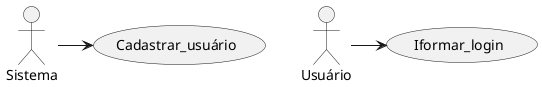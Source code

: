 @startuml

:Usuário: as U
:Sistema: as S

S -> (Cadastrar_usuário)
U -> (Iformar_login)




@enduml

:Cliente: as C
:Sistema: as S

C ---> (Conta_corrente)
C ->(Conta_poupança)
C --> (Dependentes)
Dependentes --> (Conta_poupança)
Conta_poupança ---> (Valor)
Conta_poupança ---> (Prazo de aplicação a uma taxa de juros)
Conta_poupança -> (Histórico)
Conta_corrente --> (Histórico)
Histórico --> (Crédito)
Histórico --> (Débito)
Histórico --> (Transferências)
Histórico --> (Aplicações)
Conta_corrente --> (Aplicações_pré_fixadas)
Histórico -> (Aplicações_pré_fixadas)
Aplicações_pré_fixadas -> (Aplicação de um valor em um prazo pré-determinado a uma taxa de juros previamente definida)

S --> (Cadastrar novo cliente)
S --> (Excluir ou editar cliente)
S --> (Cadastrar dependente)
S --> (Excluir ou editar dependente)
S --> (Abrir conta corrente)
S --> (Fechar conta corrente)
S --> (Abrir poupança)
S --> (Fechar poupança)
S --> (Movimentar conta corrente)
S --> (Aplicar em pré-fixados)
S --> (Consultar histórico de conta corrente ou poupança)
S --> (C)
